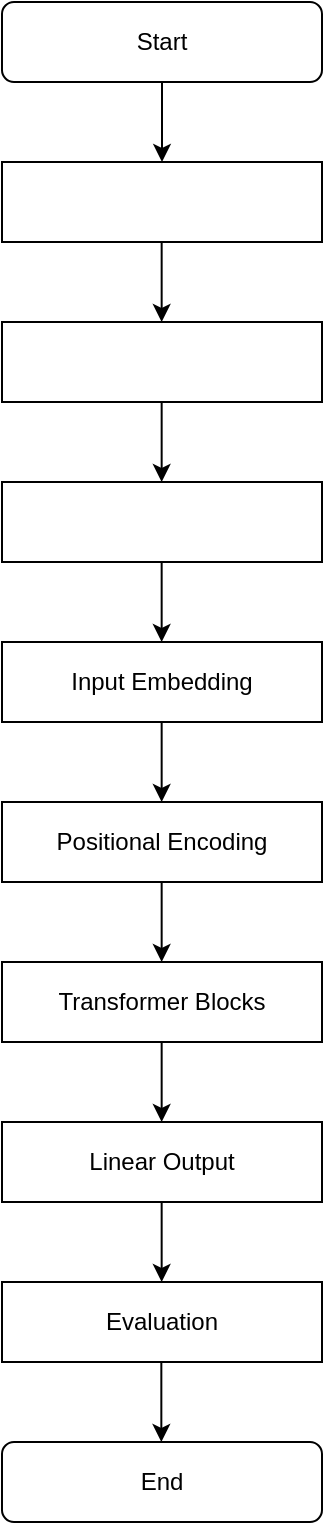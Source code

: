 <mxfile version="27.0.5">
  <diagram name="Page-1" id="2DO_2CLnUS3IrerHebAp">
    <mxGraphModel dx="1240" dy="803" grid="1" gridSize="10" guides="1" tooltips="1" connect="1" arrows="1" fold="1" page="1" pageScale="1" pageWidth="1654" pageHeight="2336" background="light-dark(#FFFFFF,#F5F5F5)" math="0" shadow="0">
      <root>
        <mxCell id="0" />
        <mxCell id="1" parent="0" />
        <mxCell id="fYCnTPLlL6TIF8u0-6qw-1" value="&lt;span style=&quot;color: light-dark(rgb(0, 0, 0), rgb(0, 0, 0));&quot;&gt;Start&lt;/span&gt;" style="rounded=1;whiteSpace=wrap;html=1;fillColor=light-dark(#FFFFFF,#FFFFFF);strokeColor=light-dark(#000000,#171717);" vertex="1" parent="1">
          <mxGeometry x="200" y="40" width="160" height="40" as="geometry" />
        </mxCell>
        <mxCell id="fYCnTPLlL6TIF8u0-6qw-2" value="&lt;span style=&quot;color: light-dark(transparent, rgb(0, 0, 0));&quot;&gt;MIDI Data&lt;/span&gt;" style="rounded=0;whiteSpace=wrap;html=1;fillColor=light-dark(#FFFFFF,#B6E2D3);strokeColor=light-dark(#000000,#000000);" vertex="1" parent="1">
          <mxGeometry x="200" y="120" width="160" height="40" as="geometry" />
        </mxCell>
        <mxCell id="fYCnTPLlL6TIF8u0-6qw-3" value="&lt;span style=&quot;color: light-dark(transparent, rgb(0, 0, 0));&quot;&gt;MIDI to Note Vector&lt;/span&gt;" style="rounded=0;whiteSpace=wrap;html=1;fillColor=light-dark(#FFFFFF,#C2E8D9);strokeColor=light-dark(#000000,#000000);" vertex="1" parent="1">
          <mxGeometry x="200" y="200" width="160" height="40" as="geometry" />
        </mxCell>
        <mxCell id="fYCnTPLlL6TIF8u0-6qw-4" value="&lt;span style=&quot;color: light-dark(transparent, rgb(0, 0, 0));&quot;&gt;Note Data&lt;/span&gt;" style="rounded=0;whiteSpace=wrap;html=1;fillColor=light-dark(#FFFFFF,#CFEFE1);strokeColor=light-dark(#000000,#000000);" vertex="1" parent="1">
          <mxGeometry x="200" y="280" width="160" height="40" as="geometry" />
        </mxCell>
        <mxCell id="fYCnTPLlL6TIF8u0-6qw-5" value="&lt;span style=&quot;caret-color: rgb(0, 0, 0); color: light-dark(rgb(0, 0, 0), rgb(0, 0, 0));&quot;&gt;Input Embedding&lt;/span&gt;" style="rounded=0;whiteSpace=wrap;html=1;fillColor=light-dark(#FFFFFF,#B0D6C5);strokeColor=light-dark(#000000,#000000);" vertex="1" parent="1">
          <mxGeometry x="200" y="360" width="160" height="40" as="geometry" />
        </mxCell>
        <mxCell id="fYCnTPLlL6TIF8u0-6qw-6" value="&lt;div style=&quot;text-align: start;&quot;&gt;&lt;span style=&quot;caret-color: rgb(237, 237, 237); color: light-dark(rgb(0, 0, 0), rgb(0, 0, 0));&quot;&gt;Positional Encoding&lt;/span&gt;&lt;/div&gt;" style="rounded=0;whiteSpace=wrap;html=1;fillColor=light-dark(#FFFFFF,#99CBB8);strokeColor=light-dark(#000000,#000000);" vertex="1" parent="1">
          <mxGeometry x="200" y="440" width="160" height="40" as="geometry" />
        </mxCell>
        <mxCell id="fYCnTPLlL6TIF8u0-6qw-7" value="&lt;span style=&quot;caret-color: rgb(0, 0, 0); color: light-dark(rgb(0, 0, 0), rgb(0, 0, 0));&quot;&gt;Transformer Blocks&lt;/span&gt;" style="rounded=0;whiteSpace=wrap;html=1;fillColor=light-dark(#FFFFFF,#81C1AC);strokeColor=light-dark(#000000,#000000);" vertex="1" parent="1">
          <mxGeometry x="200" y="520" width="160" height="40" as="geometry" />
        </mxCell>
        <mxCell id="fYCnTPLlL6TIF8u0-6qw-8" value="&lt;font&gt;&lt;span style=&quot;caret-color: rgb(0, 0, 0); color: light-dark(rgb(0, 0, 0), rgb(0, 0, 0));&quot;&gt;Linear Output&lt;/span&gt;&lt;/font&gt;" style="rounded=0;whiteSpace=wrap;html=1;fillColor=light-dark(#FFFFFF,#74B8A2);strokeColor=light-dark(#000000,#000000);" vertex="1" parent="1">
          <mxGeometry x="200" y="600" width="160" height="40" as="geometry" />
        </mxCell>
        <mxCell id="fYCnTPLlL6TIF8u0-6qw-9" value="&lt;span style=&quot;color: light-dark(rgb(0, 0, 0), rgb(0, 0, 0));&quot;&gt;End&lt;/span&gt;" style="rounded=1;whiteSpace=wrap;html=1;fillColor=light-dark(#FFFFFF,#FFFFFF);strokeColor=light-dark(#000000,#171717);" vertex="1" parent="1">
          <mxGeometry x="200" y="760" width="160" height="40" as="geometry" />
        </mxCell>
        <mxCell id="fYCnTPLlL6TIF8u0-6qw-10" value="" style="endArrow=classic;html=1;rounded=0;exitX=0.5;exitY=1;exitDx=0;exitDy=0;entryX=0.5;entryY=0;entryDx=0;entryDy=0;strokeColor=light-dark(#000000,#000000);" edge="1" parent="1" source="fYCnTPLlL6TIF8u0-6qw-1" target="fYCnTPLlL6TIF8u0-6qw-2">
          <mxGeometry width="50" height="50" relative="1" as="geometry">
            <mxPoint x="310" y="170" as="sourcePoint" />
            <mxPoint x="360" y="120" as="targetPoint" />
          </mxGeometry>
        </mxCell>
        <mxCell id="fYCnTPLlL6TIF8u0-6qw-11" value="" style="endArrow=classic;html=1;rounded=0;exitX=0.5;exitY=1;exitDx=0;exitDy=0;entryX=0.5;entryY=0;entryDx=0;entryDy=0;strokeColor=light-dark(#000000,#000000);" edge="1" parent="1">
          <mxGeometry width="50" height="50" relative="1" as="geometry">
            <mxPoint x="279.83" y="160" as="sourcePoint" />
            <mxPoint x="279.83" y="200" as="targetPoint" />
          </mxGeometry>
        </mxCell>
        <mxCell id="fYCnTPLlL6TIF8u0-6qw-12" value="" style="endArrow=classic;html=1;rounded=0;exitX=0.5;exitY=1;exitDx=0;exitDy=0;entryX=0.5;entryY=0;entryDx=0;entryDy=0;strokeColor=light-dark(#000000,#000000);" edge="1" parent="1">
          <mxGeometry width="50" height="50" relative="1" as="geometry">
            <mxPoint x="279.83" y="240" as="sourcePoint" />
            <mxPoint x="279.83" y="280" as="targetPoint" />
          </mxGeometry>
        </mxCell>
        <mxCell id="fYCnTPLlL6TIF8u0-6qw-13" value="" style="endArrow=classic;html=1;rounded=0;exitX=0.5;exitY=1;exitDx=0;exitDy=0;entryX=0.5;entryY=0;entryDx=0;entryDy=0;strokeColor=light-dark(#000000,#000000);" edge="1" parent="1">
          <mxGeometry width="50" height="50" relative="1" as="geometry">
            <mxPoint x="279.83" y="320" as="sourcePoint" />
            <mxPoint x="279.83" y="360" as="targetPoint" />
          </mxGeometry>
        </mxCell>
        <mxCell id="fYCnTPLlL6TIF8u0-6qw-14" value="" style="endArrow=classic;html=1;rounded=0;exitX=0.5;exitY=1;exitDx=0;exitDy=0;entryX=0.5;entryY=0;entryDx=0;entryDy=0;strokeColor=light-dark(#000000,#000000);" edge="1" parent="1">
          <mxGeometry width="50" height="50" relative="1" as="geometry">
            <mxPoint x="279.83" y="400" as="sourcePoint" />
            <mxPoint x="279.83" y="440" as="targetPoint" />
          </mxGeometry>
        </mxCell>
        <mxCell id="fYCnTPLlL6TIF8u0-6qw-15" value="" style="endArrow=classic;html=1;rounded=0;exitX=0.5;exitY=1;exitDx=0;exitDy=0;entryX=0.5;entryY=0;entryDx=0;entryDy=0;strokeColor=light-dark(#000000,#000000);" edge="1" parent="1">
          <mxGeometry width="50" height="50" relative="1" as="geometry">
            <mxPoint x="279.83" y="480" as="sourcePoint" />
            <mxPoint x="279.83" y="520" as="targetPoint" />
          </mxGeometry>
        </mxCell>
        <mxCell id="fYCnTPLlL6TIF8u0-6qw-16" value="" style="endArrow=classic;html=1;rounded=0;exitX=0.5;exitY=1;exitDx=0;exitDy=0;entryX=0.5;entryY=0;entryDx=0;entryDy=0;strokeColor=light-dark(#000000,#000000);" edge="1" parent="1">
          <mxGeometry width="50" height="50" relative="1" as="geometry">
            <mxPoint x="279.83" y="560" as="sourcePoint" />
            <mxPoint x="279.83" y="600" as="targetPoint" />
          </mxGeometry>
        </mxCell>
        <mxCell id="fYCnTPLlL6TIF8u0-6qw-17" value="" style="endArrow=classic;html=1;rounded=0;exitX=0.5;exitY=1;exitDx=0;exitDy=0;entryX=0.5;entryY=0;entryDx=0;entryDy=0;strokeColor=light-dark(#000000,#000000);" edge="1" parent="1">
          <mxGeometry width="50" height="50" relative="1" as="geometry">
            <mxPoint x="279.83" y="640" as="sourcePoint" />
            <mxPoint x="279.83" y="680" as="targetPoint" />
          </mxGeometry>
        </mxCell>
        <mxCell id="fYCnTPLlL6TIF8u0-6qw-18" value="&lt;font&gt;&lt;span style=&quot;caret-color: rgb(0, 0, 0); color: light-dark(rgb(0, 0, 0), rgb(0, 0, 0));&quot;&gt;Evaluation&lt;/span&gt;&lt;/font&gt;" style="rounded=0;whiteSpace=wrap;html=1;fillColor=light-dark(#FFFFFF,#92D2B4);strokeColor=light-dark(#000000,#000000);" vertex="1" parent="1">
          <mxGeometry x="200" y="680" width="160" height="40" as="geometry" />
        </mxCell>
        <mxCell id="fYCnTPLlL6TIF8u0-6qw-20" value="" style="endArrow=classic;html=1;rounded=0;exitX=0.5;exitY=1;exitDx=0;exitDy=0;entryX=0.5;entryY=0;entryDx=0;entryDy=0;strokeColor=light-dark(#000000,#000000);" edge="1" parent="1">
          <mxGeometry width="50" height="50" relative="1" as="geometry">
            <mxPoint x="279.67" y="720" as="sourcePoint" />
            <mxPoint x="279.67" y="760" as="targetPoint" />
          </mxGeometry>
        </mxCell>
      </root>
    </mxGraphModel>
  </diagram>
</mxfile>
